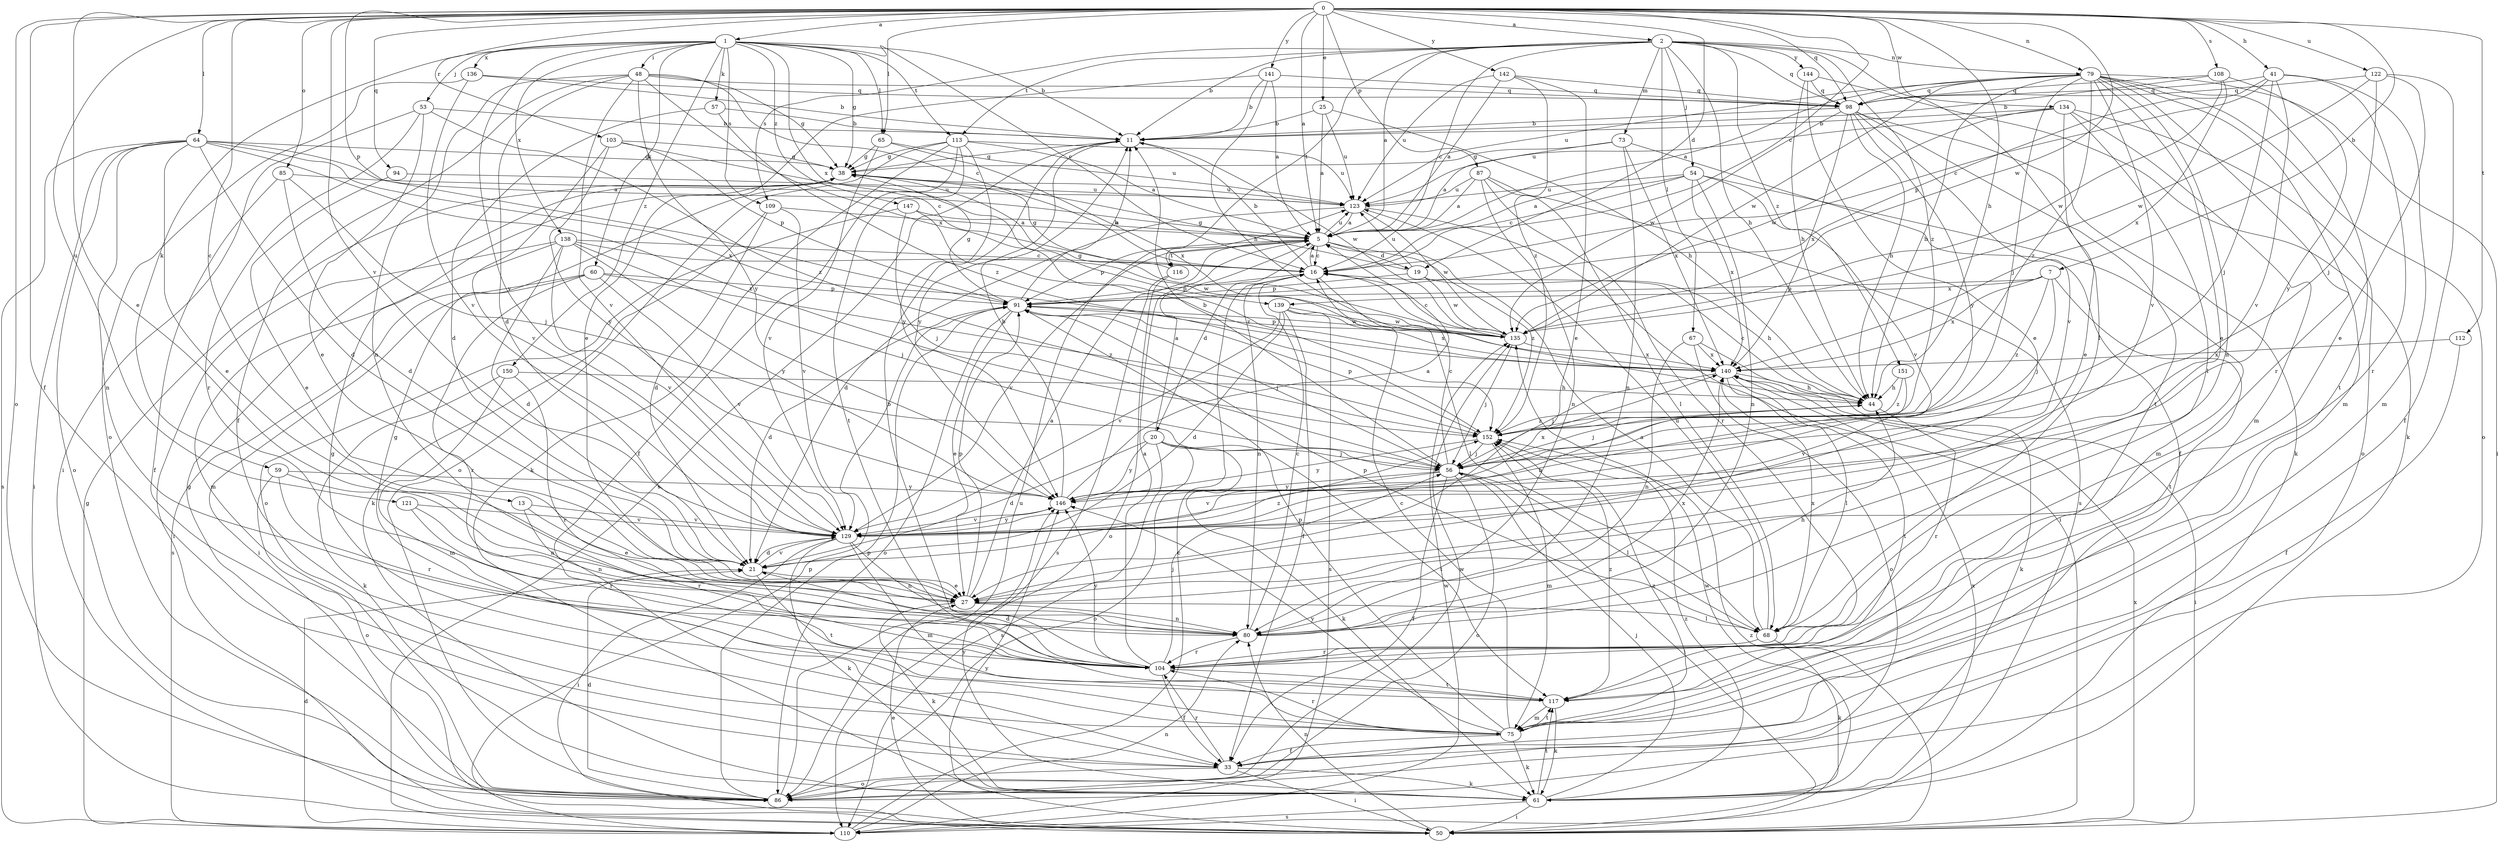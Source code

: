 strict digraph  {
0;
1;
2;
5;
7;
11;
13;
16;
19;
20;
21;
25;
27;
33;
38;
41;
44;
48;
50;
53;
54;
56;
57;
59;
60;
61;
64;
65;
67;
68;
73;
75;
79;
80;
85;
86;
87;
91;
94;
98;
103;
104;
108;
109;
110;
112;
113;
116;
117;
121;
122;
123;
129;
134;
135;
136;
138;
139;
140;
141;
142;
144;
146;
147;
150;
151;
152;
0 -> 1  [label=a];
0 -> 2  [label=a];
0 -> 5  [label=a];
0 -> 7  [label=b];
0 -> 13  [label=c];
0 -> 16  [label=c];
0 -> 19  [label=d];
0 -> 25  [label=e];
0 -> 27  [label=e];
0 -> 33  [label=f];
0 -> 41  [label=h];
0 -> 44  [label=h];
0 -> 64  [label=l];
0 -> 65  [label=l];
0 -> 79  [label=n];
0 -> 85  [label=o];
0 -> 86  [label=o];
0 -> 87  [label=p];
0 -> 91  [label=p];
0 -> 94  [label=q];
0 -> 98  [label=q];
0 -> 103  [label=r];
0 -> 108  [label=s];
0 -> 112  [label=t];
0 -> 121  [label=u];
0 -> 122  [label=u];
0 -> 129  [label=v];
0 -> 134  [label=w];
0 -> 135  [label=w];
0 -> 141  [label=y];
0 -> 142  [label=y];
1 -> 11  [label=b];
1 -> 16  [label=c];
1 -> 38  [label=g];
1 -> 48  [label=i];
1 -> 53  [label=j];
1 -> 57  [label=k];
1 -> 59  [label=k];
1 -> 60  [label=k];
1 -> 65  [label=l];
1 -> 109  [label=s];
1 -> 113  [label=t];
1 -> 129  [label=v];
1 -> 136  [label=x];
1 -> 138  [label=x];
1 -> 139  [label=x];
1 -> 147  [label=z];
1 -> 150  [label=z];
2 -> 5  [label=a];
2 -> 11  [label=b];
2 -> 16  [label=c];
2 -> 44  [label=h];
2 -> 54  [label=j];
2 -> 67  [label=l];
2 -> 68  [label=l];
2 -> 73  [label=m];
2 -> 79  [label=n];
2 -> 98  [label=q];
2 -> 109  [label=s];
2 -> 113  [label=t];
2 -> 116  [label=t];
2 -> 144  [label=y];
2 -> 151  [label=z];
2 -> 152  [label=z];
5 -> 16  [label=c];
5 -> 19  [label=d];
5 -> 20  [label=d];
5 -> 91  [label=p];
5 -> 116  [label=t];
5 -> 123  [label=u];
5 -> 129  [label=v];
5 -> 152  [label=z];
7 -> 56  [label=j];
7 -> 91  [label=p];
7 -> 117  [label=t];
7 -> 139  [label=x];
7 -> 140  [label=x];
7 -> 152  [label=z];
11 -> 38  [label=g];
11 -> 110  [label=s];
11 -> 135  [label=w];
11 -> 146  [label=y];
13 -> 27  [label=e];
13 -> 104  [label=r];
13 -> 129  [label=v];
16 -> 5  [label=a];
16 -> 11  [label=b];
16 -> 68  [label=l];
16 -> 80  [label=n];
16 -> 91  [label=p];
19 -> 38  [label=g];
19 -> 44  [label=h];
19 -> 91  [label=p];
19 -> 123  [label=u];
19 -> 135  [label=w];
20 -> 5  [label=a];
20 -> 21  [label=d];
20 -> 56  [label=j];
20 -> 61  [label=k];
20 -> 86  [label=o];
20 -> 110  [label=s];
20 -> 117  [label=t];
20 -> 146  [label=y];
21 -> 27  [label=e];
21 -> 117  [label=t];
21 -> 129  [label=v];
21 -> 152  [label=z];
25 -> 5  [label=a];
25 -> 11  [label=b];
25 -> 44  [label=h];
25 -> 123  [label=u];
27 -> 5  [label=a];
27 -> 61  [label=k];
27 -> 68  [label=l];
27 -> 80  [label=n];
27 -> 91  [label=p];
33 -> 50  [label=i];
33 -> 61  [label=k];
33 -> 86  [label=o];
33 -> 104  [label=r];
38 -> 123  [label=u];
41 -> 16  [label=c];
41 -> 56  [label=j];
41 -> 75  [label=m];
41 -> 91  [label=p];
41 -> 98  [label=q];
41 -> 104  [label=r];
41 -> 129  [label=v];
44 -> 16  [label=c];
44 -> 56  [label=j];
44 -> 104  [label=r];
44 -> 152  [label=z];
48 -> 16  [label=c];
48 -> 21  [label=d];
48 -> 33  [label=f];
48 -> 38  [label=g];
48 -> 80  [label=n];
48 -> 98  [label=q];
48 -> 129  [label=v];
48 -> 140  [label=x];
48 -> 146  [label=y];
50 -> 27  [label=e];
50 -> 80  [label=n];
50 -> 135  [label=w];
50 -> 140  [label=x];
50 -> 146  [label=y];
50 -> 152  [label=z];
53 -> 11  [label=b];
53 -> 27  [label=e];
53 -> 50  [label=i];
53 -> 104  [label=r];
53 -> 152  [label=z];
54 -> 5  [label=a];
54 -> 16  [label=c];
54 -> 75  [label=m];
54 -> 80  [label=n];
54 -> 123  [label=u];
54 -> 129  [label=v];
54 -> 140  [label=x];
56 -> 11  [label=b];
56 -> 16  [label=c];
56 -> 33  [label=f];
56 -> 50  [label=i];
56 -> 68  [label=l];
56 -> 86  [label=o];
56 -> 129  [label=v];
56 -> 146  [label=y];
57 -> 11  [label=b];
57 -> 21  [label=d];
57 -> 152  [label=z];
59 -> 80  [label=n];
59 -> 86  [label=o];
59 -> 104  [label=r];
59 -> 146  [label=y];
60 -> 50  [label=i];
60 -> 91  [label=p];
60 -> 104  [label=r];
60 -> 110  [label=s];
60 -> 129  [label=v];
60 -> 152  [label=z];
61 -> 50  [label=i];
61 -> 56  [label=j];
61 -> 110  [label=s];
61 -> 117  [label=t];
61 -> 140  [label=x];
61 -> 146  [label=y];
61 -> 152  [label=z];
64 -> 5  [label=a];
64 -> 21  [label=d];
64 -> 27  [label=e];
64 -> 38  [label=g];
64 -> 50  [label=i];
64 -> 80  [label=n];
64 -> 86  [label=o];
64 -> 110  [label=s];
64 -> 140  [label=x];
64 -> 152  [label=z];
65 -> 38  [label=g];
65 -> 123  [label=u];
65 -> 129  [label=v];
65 -> 140  [label=x];
67 -> 61  [label=k];
67 -> 80  [label=n];
67 -> 86  [label=o];
67 -> 140  [label=x];
68 -> 5  [label=a];
68 -> 61  [label=k];
68 -> 91  [label=p];
68 -> 104  [label=r];
68 -> 123  [label=u];
68 -> 140  [label=x];
73 -> 5  [label=a];
73 -> 33  [label=f];
73 -> 38  [label=g];
73 -> 80  [label=n];
73 -> 140  [label=x];
75 -> 16  [label=c];
75 -> 33  [label=f];
75 -> 38  [label=g];
75 -> 61  [label=k];
75 -> 91  [label=p];
75 -> 104  [label=r];
75 -> 117  [label=t];
75 -> 146  [label=y];
75 -> 152  [label=z];
79 -> 5  [label=a];
79 -> 27  [label=e];
79 -> 44  [label=h];
79 -> 50  [label=i];
79 -> 56  [label=j];
79 -> 75  [label=m];
79 -> 80  [label=n];
79 -> 86  [label=o];
79 -> 98  [label=q];
79 -> 104  [label=r];
79 -> 117  [label=t];
79 -> 123  [label=u];
79 -> 129  [label=v];
79 -> 135  [label=w];
79 -> 152  [label=z];
80 -> 16  [label=c];
80 -> 44  [label=h];
80 -> 104  [label=r];
80 -> 140  [label=x];
85 -> 21  [label=d];
85 -> 33  [label=f];
85 -> 56  [label=j];
85 -> 123  [label=u];
86 -> 21  [label=d];
86 -> 38  [label=g];
86 -> 91  [label=p];
86 -> 123  [label=u];
86 -> 135  [label=w];
87 -> 5  [label=a];
87 -> 68  [label=l];
87 -> 80  [label=n];
87 -> 104  [label=r];
87 -> 110  [label=s];
87 -> 123  [label=u];
91 -> 11  [label=b];
91 -> 21  [label=d];
91 -> 27  [label=e];
91 -> 38  [label=g];
91 -> 56  [label=j];
91 -> 86  [label=o];
91 -> 135  [label=w];
94 -> 27  [label=e];
94 -> 123  [label=u];
98 -> 11  [label=b];
98 -> 44  [label=h];
98 -> 61  [label=k];
98 -> 117  [label=t];
98 -> 129  [label=v];
98 -> 135  [label=w];
98 -> 140  [label=x];
98 -> 146  [label=y];
103 -> 16  [label=c];
103 -> 38  [label=g];
103 -> 91  [label=p];
103 -> 129  [label=v];
103 -> 146  [label=y];
104 -> 5  [label=a];
104 -> 11  [label=b];
104 -> 21  [label=d];
104 -> 33  [label=f];
104 -> 56  [label=j];
104 -> 117  [label=t];
104 -> 146  [label=y];
108 -> 11  [label=b];
108 -> 98  [label=q];
108 -> 135  [label=w];
108 -> 140  [label=x];
108 -> 146  [label=y];
109 -> 5  [label=a];
109 -> 21  [label=d];
109 -> 61  [label=k];
109 -> 129  [label=v];
110 -> 16  [label=c];
110 -> 21  [label=d];
110 -> 38  [label=g];
110 -> 80  [label=n];
110 -> 91  [label=p];
110 -> 135  [label=w];
112 -> 33  [label=f];
112 -> 140  [label=x];
113 -> 5  [label=a];
113 -> 33  [label=f];
113 -> 38  [label=g];
113 -> 61  [label=k];
113 -> 86  [label=o];
113 -> 117  [label=t];
113 -> 123  [label=u];
113 -> 146  [label=y];
116 -> 38  [label=g];
116 -> 86  [label=o];
116 -> 110  [label=s];
117 -> 38  [label=g];
117 -> 61  [label=k];
117 -> 75  [label=m];
117 -> 152  [label=z];
121 -> 80  [label=n];
121 -> 104  [label=r];
121 -> 129  [label=v];
122 -> 27  [label=e];
122 -> 33  [label=f];
122 -> 56  [label=j];
122 -> 98  [label=q];
122 -> 135  [label=w];
123 -> 5  [label=a];
123 -> 21  [label=d];
123 -> 50  [label=i];
123 -> 135  [label=w];
129 -> 21  [label=d];
129 -> 44  [label=h];
129 -> 50  [label=i];
129 -> 61  [label=k];
129 -> 75  [label=m];
129 -> 80  [label=n];
129 -> 146  [label=y];
134 -> 11  [label=b];
134 -> 27  [label=e];
134 -> 68  [label=l];
134 -> 75  [label=m];
134 -> 86  [label=o];
134 -> 123  [label=u];
134 -> 135  [label=w];
135 -> 16  [label=c];
135 -> 38  [label=g];
135 -> 56  [label=j];
135 -> 91  [label=p];
135 -> 140  [label=x];
136 -> 11  [label=b];
136 -> 86  [label=o];
136 -> 98  [label=q];
136 -> 129  [label=v];
138 -> 16  [label=c];
138 -> 21  [label=d];
138 -> 50  [label=i];
138 -> 56  [label=j];
138 -> 75  [label=m];
138 -> 129  [label=v];
138 -> 135  [label=w];
138 -> 146  [label=y];
139 -> 21  [label=d];
139 -> 33  [label=f];
139 -> 110  [label=s];
139 -> 129  [label=v];
139 -> 135  [label=w];
139 -> 140  [label=x];
140 -> 44  [label=h];
140 -> 50  [label=i];
140 -> 56  [label=j];
140 -> 68  [label=l];
140 -> 117  [label=t];
141 -> 5  [label=a];
141 -> 11  [label=b];
141 -> 27  [label=e];
141 -> 44  [label=h];
141 -> 98  [label=q];
142 -> 5  [label=a];
142 -> 27  [label=e];
142 -> 98  [label=q];
142 -> 123  [label=u];
142 -> 152  [label=z];
144 -> 27  [label=e];
144 -> 44  [label=h];
144 -> 61  [label=k];
144 -> 98  [label=q];
146 -> 5  [label=a];
146 -> 11  [label=b];
146 -> 129  [label=v];
146 -> 140  [label=x];
147 -> 5  [label=a];
147 -> 56  [label=j];
147 -> 86  [label=o];
147 -> 152  [label=z];
150 -> 44  [label=h];
150 -> 61  [label=k];
150 -> 75  [label=m];
150 -> 104  [label=r];
151 -> 44  [label=h];
151 -> 129  [label=v];
151 -> 152  [label=z];
152 -> 56  [label=j];
152 -> 75  [label=m];
152 -> 91  [label=p];
152 -> 146  [label=y];
}
